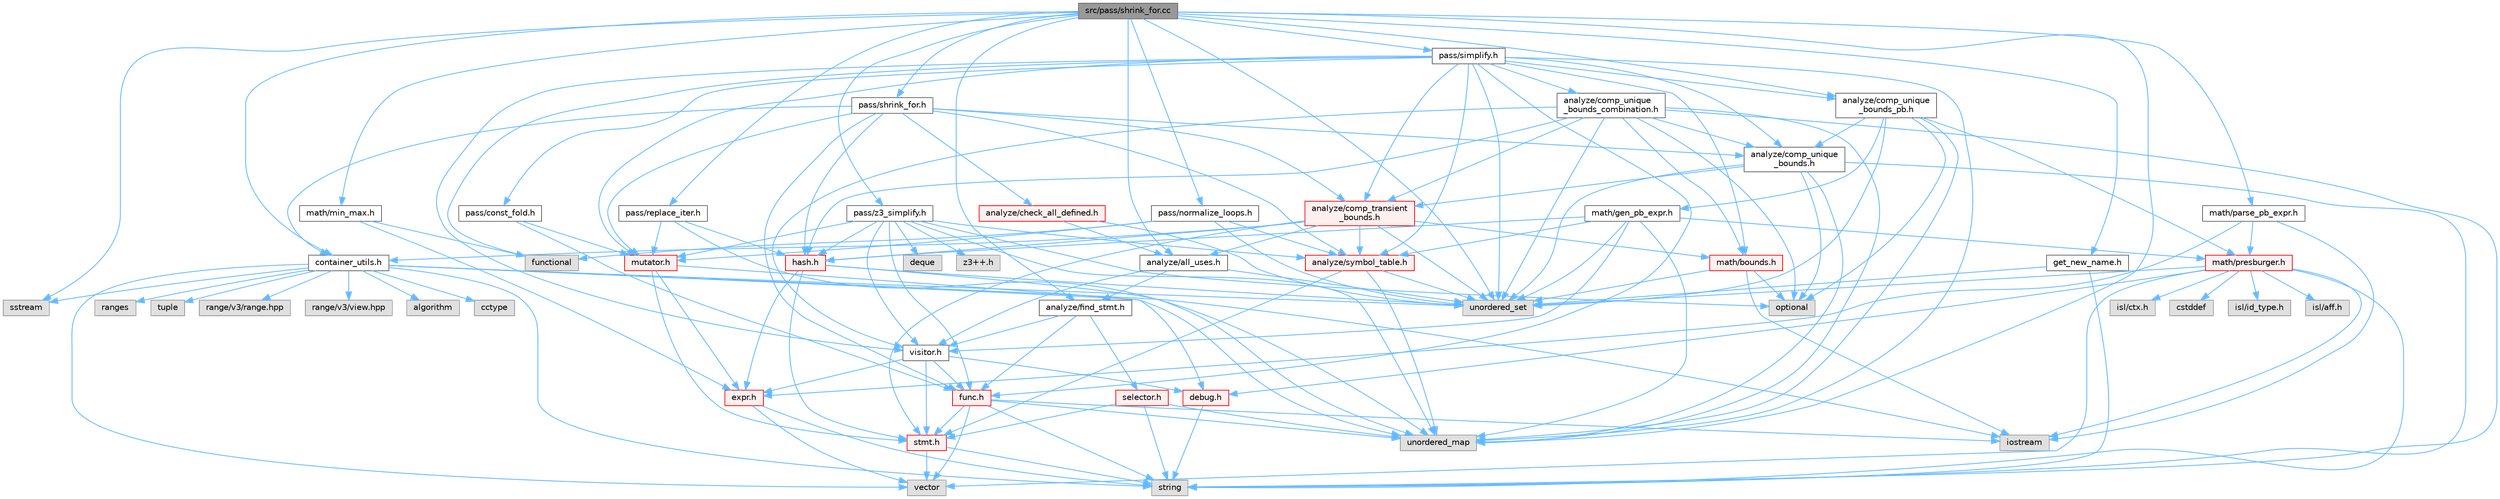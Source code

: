 digraph "src/pass/shrink_for.cc"
{
 // LATEX_PDF_SIZE
  bgcolor="transparent";
  edge [fontname=Helvetica,fontsize=10,labelfontname=Helvetica,labelfontsize=10];
  node [fontname=Helvetica,fontsize=10,shape=box,height=0.2,width=0.4];
  Node1 [label="src/pass/shrink_for.cc",height=0.2,width=0.4,color="gray40", fillcolor="grey60", style="filled", fontcolor="black",tooltip=" "];
  Node1 -> Node2 [color="steelblue1",style="solid"];
  Node2 [label="sstream",height=0.2,width=0.4,color="grey60", fillcolor="#E0E0E0", style="filled",tooltip=" "];
  Node1 -> Node3 [color="steelblue1",style="solid"];
  Node3 [label="unordered_map",height=0.2,width=0.4,color="grey60", fillcolor="#E0E0E0", style="filled",tooltip=" "];
  Node1 -> Node4 [color="steelblue1",style="solid"];
  Node4 [label="unordered_set",height=0.2,width=0.4,color="grey60", fillcolor="#E0E0E0", style="filled",tooltip=" "];
  Node1 -> Node5 [color="steelblue1",style="solid"];
  Node5 [label="analyze/all_uses.h",height=0.2,width=0.4,color="grey40", fillcolor="white", style="filled",URL="$all__uses_8h.html",tooltip=" "];
  Node5 -> Node4 [color="steelblue1",style="solid"];
  Node5 -> Node6 [color="steelblue1",style="solid"];
  Node6 [label="analyze/find_stmt.h",height=0.2,width=0.4,color="grey40", fillcolor="white", style="filled",URL="$find__stmt_8h.html",tooltip=" "];
  Node6 -> Node7 [color="steelblue1",style="solid"];
  Node7 [label="func.h",height=0.2,width=0.4,color="red", fillcolor="#FFF0F0", style="filled",URL="$func_8h.html",tooltip=" "];
  Node7 -> Node8 [color="steelblue1",style="solid"];
  Node8 [label="iostream",height=0.2,width=0.4,color="grey60", fillcolor="#E0E0E0", style="filled",tooltip=" "];
  Node7 -> Node9 [color="steelblue1",style="solid"];
  Node9 [label="string",height=0.2,width=0.4,color="grey60", fillcolor="#E0E0E0", style="filled",tooltip=" "];
  Node7 -> Node3 [color="steelblue1",style="solid"];
  Node7 -> Node11 [color="steelblue1",style="solid"];
  Node11 [label="vector",height=0.2,width=0.4,color="grey60", fillcolor="#E0E0E0", style="filled",tooltip=" "];
  Node7 -> Node49 [color="steelblue1",style="solid"];
  Node49 [label="stmt.h",height=0.2,width=0.4,color="red", fillcolor="#FFF0F0", style="filled",URL="$stmt_8h.html",tooltip=" "];
  Node49 -> Node9 [color="steelblue1",style="solid"];
  Node49 -> Node11 [color="steelblue1",style="solid"];
  Node6 -> Node55 [color="steelblue1",style="solid"];
  Node55 [label="selector.h",height=0.2,width=0.4,color="red", fillcolor="#FFF0F0", style="filled",URL="$selector_8h.html",tooltip=" "];
  Node55 -> Node9 [color="steelblue1",style="solid"];
  Node55 -> Node3 [color="steelblue1",style="solid"];
  Node55 -> Node49 [color="steelblue1",style="solid"];
  Node6 -> Node56 [color="steelblue1",style="solid"];
  Node56 [label="visitor.h",height=0.2,width=0.4,color="grey40", fillcolor="white", style="filled",URL="$visitor_8h.html",tooltip=" "];
  Node56 -> Node57 [color="steelblue1",style="solid"];
  Node57 [label="debug.h",height=0.2,width=0.4,color="red", fillcolor="#FFF0F0", style="filled",URL="$debug_8h.html",tooltip=" "];
  Node57 -> Node9 [color="steelblue1",style="solid"];
  Node56 -> Node42 [color="steelblue1",style="solid"];
  Node42 [label="expr.h",height=0.2,width=0.4,color="red", fillcolor="#FFF0F0", style="filled",URL="$expr_8h.html",tooltip=" "];
  Node42 -> Node9 [color="steelblue1",style="solid"];
  Node42 -> Node11 [color="steelblue1",style="solid"];
  Node56 -> Node7 [color="steelblue1",style="solid"];
  Node56 -> Node49 [color="steelblue1",style="solid"];
  Node5 -> Node56 [color="steelblue1",style="solid"];
  Node1 -> Node61 [color="steelblue1",style="solid"];
  Node61 [label="analyze/comp_unique\l_bounds_pb.h",height=0.2,width=0.4,color="grey40", fillcolor="white", style="filled",URL="$comp__unique__bounds__pb_8h.html",tooltip=" "];
  Node61 -> Node15 [color="steelblue1",style="solid"];
  Node15 [label="optional",height=0.2,width=0.4,color="grey60", fillcolor="#E0E0E0", style="filled",tooltip=" "];
  Node61 -> Node3 [color="steelblue1",style="solid"];
  Node61 -> Node4 [color="steelblue1",style="solid"];
  Node61 -> Node62 [color="steelblue1",style="solid"];
  Node62 [label="analyze/comp_unique\l_bounds.h",height=0.2,width=0.4,color="grey40", fillcolor="white", style="filled",URL="$comp__unique__bounds_8h.html",tooltip=" "];
  Node62 -> Node15 [color="steelblue1",style="solid"];
  Node62 -> Node9 [color="steelblue1",style="solid"];
  Node62 -> Node3 [color="steelblue1",style="solid"];
  Node62 -> Node4 [color="steelblue1",style="solid"];
  Node62 -> Node63 [color="steelblue1",style="solid"];
  Node63 [label="analyze/comp_transient\l_bounds.h",height=0.2,width=0.4,color="red", fillcolor="#FFF0F0", style="filled",URL="$comp__transient__bounds_8h.html",tooltip=" "];
  Node63 -> Node4 [color="steelblue1",style="solid"];
  Node63 -> Node5 [color="steelblue1",style="solid"];
  Node63 -> Node68 [color="steelblue1",style="solid"];
  Node68 [label="analyze/symbol_table.h",height=0.2,width=0.4,color="red", fillcolor="#FFF0F0", style="filled",URL="$symbol__table_8h.html",tooltip=" "];
  Node68 -> Node3 [color="steelblue1",style="solid"];
  Node68 -> Node4 [color="steelblue1",style="solid"];
  Node68 -> Node49 [color="steelblue1",style="solid"];
  Node63 -> Node33 [color="steelblue1",style="solid"];
  Node33 [label="container_utils.h",height=0.2,width=0.4,color="grey40", fillcolor="white", style="filled",URL="$container__utils_8h.html",tooltip=" "];
  Node33 -> Node34 [color="steelblue1",style="solid"];
  Node34 [label="algorithm",height=0.2,width=0.4,color="grey60", fillcolor="#E0E0E0", style="filled",tooltip=" "];
  Node33 -> Node35 [color="steelblue1",style="solid"];
  Node35 [label="cctype",height=0.2,width=0.4,color="grey60", fillcolor="#E0E0E0", style="filled",tooltip=" "];
  Node33 -> Node8 [color="steelblue1",style="solid"];
  Node33 -> Node36 [color="steelblue1",style="solid"];
  Node36 [label="ranges",height=0.2,width=0.4,color="grey60", fillcolor="#E0E0E0", style="filled",tooltip=" "];
  Node33 -> Node2 [color="steelblue1",style="solid"];
  Node33 -> Node9 [color="steelblue1",style="solid"];
  Node33 -> Node37 [color="steelblue1",style="solid"];
  Node37 [label="tuple",height=0.2,width=0.4,color="grey60", fillcolor="#E0E0E0", style="filled",tooltip=" "];
  Node33 -> Node3 [color="steelblue1",style="solid"];
  Node33 -> Node4 [color="steelblue1",style="solid"];
  Node33 -> Node11 [color="steelblue1",style="solid"];
  Node33 -> Node38 [color="steelblue1",style="solid"];
  Node38 [label="range/v3/range.hpp",height=0.2,width=0.4,color="grey60", fillcolor="#E0E0E0", style="filled",tooltip=" "];
  Node33 -> Node39 [color="steelblue1",style="solid"];
  Node39 [label="range/v3/view.hpp",height=0.2,width=0.4,color="grey60", fillcolor="#E0E0E0", style="filled",tooltip=" "];
  Node63 -> Node65 [color="steelblue1",style="solid"];
  Node65 [label="hash.h",height=0.2,width=0.4,color="red", fillcolor="#FFF0F0", style="filled",URL="$hash_8h.html",tooltip=" "];
  Node65 -> Node3 [color="steelblue1",style="solid"];
  Node65 -> Node4 [color="steelblue1",style="solid"];
  Node65 -> Node42 [color="steelblue1",style="solid"];
  Node65 -> Node49 [color="steelblue1",style="solid"];
  Node63 -> Node70 [color="steelblue1",style="solid"];
  Node70 [label="math/bounds.h",height=0.2,width=0.4,color="red", fillcolor="#FFF0F0", style="filled",URL="$bounds_8h.html",tooltip=" "];
  Node70 -> Node8 [color="steelblue1",style="solid"];
  Node70 -> Node15 [color="steelblue1",style="solid"];
  Node70 -> Node4 [color="steelblue1",style="solid"];
  Node63 -> Node49 [color="steelblue1",style="solid"];
  Node61 -> Node73 [color="steelblue1",style="solid"];
  Node73 [label="math/gen_pb_expr.h",height=0.2,width=0.4,color="grey40", fillcolor="white", style="filled",URL="$gen__pb__expr_8h.html",tooltip=" "];
  Node73 -> Node3 [color="steelblue1",style="solid"];
  Node73 -> Node4 [color="steelblue1",style="solid"];
  Node73 -> Node68 [color="steelblue1",style="solid"];
  Node73 -> Node65 [color="steelblue1",style="solid"];
  Node73 -> Node74 [color="steelblue1",style="solid"];
  Node74 [label="math/presburger.h",height=0.2,width=0.4,color="red", fillcolor="#FFF0F0", style="filled",URL="$presburger_8h.html",tooltip=" "];
  Node74 -> Node75 [color="steelblue1",style="solid"];
  Node75 [label="cstddef",height=0.2,width=0.4,color="grey60", fillcolor="#E0E0E0", style="filled",tooltip=" "];
  Node74 -> Node8 [color="steelblue1",style="solid"];
  Node74 -> Node76 [color="steelblue1",style="solid"];
  Node76 [label="isl/id_type.h",height=0.2,width=0.4,color="grey60", fillcolor="#E0E0E0", style="filled",tooltip=" "];
  Node74 -> Node9 [color="steelblue1",style="solid"];
  Node74 -> Node4 [color="steelblue1",style="solid"];
  Node74 -> Node11 [color="steelblue1",style="solid"];
  Node74 -> Node77 [color="steelblue1",style="solid"];
  Node77 [label="isl/aff.h",height=0.2,width=0.4,color="grey60", fillcolor="#E0E0E0", style="filled",tooltip=" "];
  Node74 -> Node78 [color="steelblue1",style="solid"];
  Node78 [label="isl/ctx.h",height=0.2,width=0.4,color="grey60", fillcolor="#E0E0E0", style="filled",tooltip=" "];
  Node74 -> Node57 [color="steelblue1",style="solid"];
  Node73 -> Node56 [color="steelblue1",style="solid"];
  Node61 -> Node74 [color="steelblue1",style="solid"];
  Node1 -> Node6 [color="steelblue1",style="solid"];
  Node1 -> Node33 [color="steelblue1",style="solid"];
  Node1 -> Node91 [color="steelblue1",style="solid"];
  Node91 [label="get_new_name.h",height=0.2,width=0.4,color="grey40", fillcolor="white", style="filled",URL="$get__new__name_8h.html",tooltip=" "];
  Node91 -> Node9 [color="steelblue1",style="solid"];
  Node91 -> Node4 [color="steelblue1",style="solid"];
  Node1 -> Node92 [color="steelblue1",style="solid"];
  Node92 [label="math/min_max.h",height=0.2,width=0.4,color="grey40", fillcolor="white", style="filled",URL="$min__max_8h.html",tooltip=" "];
  Node92 -> Node14 [color="steelblue1",style="solid"];
  Node14 [label="functional",height=0.2,width=0.4,color="grey60", fillcolor="#E0E0E0", style="filled",tooltip=" "];
  Node92 -> Node42 [color="steelblue1",style="solid"];
  Node1 -> Node93 [color="steelblue1",style="solid"];
  Node93 [label="math/parse_pb_expr.h",height=0.2,width=0.4,color="grey40", fillcolor="white", style="filled",URL="$parse__pb__expr_8h.html",tooltip=" "];
  Node93 -> Node8 [color="steelblue1",style="solid"];
  Node93 -> Node42 [color="steelblue1",style="solid"];
  Node93 -> Node74 [color="steelblue1",style="solid"];
  Node1 -> Node94 [color="steelblue1",style="solid"];
  Node94 [label="pass/normalize_loops.h",height=0.2,width=0.4,color="grey40", fillcolor="white", style="filled",URL="$normalize__loops_8h.html",tooltip=" "];
  Node94 -> Node14 [color="steelblue1",style="solid"];
  Node94 -> Node4 [color="steelblue1",style="solid"];
  Node94 -> Node68 [color="steelblue1",style="solid"];
  Node94 -> Node95 [color="steelblue1",style="solid"];
  Node95 [label="mutator.h",height=0.2,width=0.4,color="red", fillcolor="#FFF0F0", style="filled",URL="$mutator_8h.html",tooltip=" "];
  Node95 -> Node57 [color="steelblue1",style="solid"];
  Node95 -> Node42 [color="steelblue1",style="solid"];
  Node95 -> Node49 [color="steelblue1",style="solid"];
  Node1 -> Node96 [color="steelblue1",style="solid"];
  Node96 [label="pass/replace_iter.h",height=0.2,width=0.4,color="grey40", fillcolor="white", style="filled",URL="$replace__iter_8h.html",tooltip=" "];
  Node96 -> Node3 [color="steelblue1",style="solid"];
  Node96 -> Node65 [color="steelblue1",style="solid"];
  Node96 -> Node95 [color="steelblue1",style="solid"];
  Node1 -> Node97 [color="steelblue1",style="solid"];
  Node97 [label="pass/shrink_for.h",height=0.2,width=0.4,color="grey40", fillcolor="white", style="filled",URL="$shrink__for_8h.html",tooltip=" "];
  Node97 -> Node98 [color="steelblue1",style="solid"];
  Node98 [label="analyze/check_all_defined.h",height=0.2,width=0.4,color="red", fillcolor="#FFF0F0", style="filled",URL="$check__all__defined_8h.html",tooltip=" "];
  Node98 -> Node4 [color="steelblue1",style="solid"];
  Node98 -> Node5 [color="steelblue1",style="solid"];
  Node97 -> Node63 [color="steelblue1",style="solid"];
  Node97 -> Node62 [color="steelblue1",style="solid"];
  Node97 -> Node68 [color="steelblue1",style="solid"];
  Node97 -> Node33 [color="steelblue1",style="solid"];
  Node97 -> Node7 [color="steelblue1",style="solid"];
  Node97 -> Node65 [color="steelblue1",style="solid"];
  Node97 -> Node95 [color="steelblue1",style="solid"];
  Node1 -> Node99 [color="steelblue1",style="solid"];
  Node99 [label="pass/simplify.h",height=0.2,width=0.4,color="grey40", fillcolor="white", style="filled",URL="$simplify_8h.html",tooltip=" "];
  Node99 -> Node14 [color="steelblue1",style="solid"];
  Node99 -> Node3 [color="steelblue1",style="solid"];
  Node99 -> Node4 [color="steelblue1",style="solid"];
  Node99 -> Node63 [color="steelblue1",style="solid"];
  Node99 -> Node62 [color="steelblue1",style="solid"];
  Node99 -> Node100 [color="steelblue1",style="solid"];
  Node100 [label="analyze/comp_unique\l_bounds_combination.h",height=0.2,width=0.4,color="grey40", fillcolor="white", style="filled",URL="$comp__unique__bounds__combination_8h.html",tooltip=" "];
  Node100 -> Node15 [color="steelblue1",style="solid"];
  Node100 -> Node9 [color="steelblue1",style="solid"];
  Node100 -> Node3 [color="steelblue1",style="solid"];
  Node100 -> Node4 [color="steelblue1",style="solid"];
  Node100 -> Node63 [color="steelblue1",style="solid"];
  Node100 -> Node62 [color="steelblue1",style="solid"];
  Node100 -> Node65 [color="steelblue1",style="solid"];
  Node100 -> Node70 [color="steelblue1",style="solid"];
  Node100 -> Node56 [color="steelblue1",style="solid"];
  Node99 -> Node61 [color="steelblue1",style="solid"];
  Node99 -> Node68 [color="steelblue1",style="solid"];
  Node99 -> Node7 [color="steelblue1",style="solid"];
  Node99 -> Node70 [color="steelblue1",style="solid"];
  Node99 -> Node95 [color="steelblue1",style="solid"];
  Node99 -> Node101 [color="steelblue1",style="solid"];
  Node101 [label="pass/const_fold.h",height=0.2,width=0.4,color="grey40", fillcolor="white", style="filled",URL="$const__fold_8h.html",tooltip=" "];
  Node101 -> Node7 [color="steelblue1",style="solid"];
  Node101 -> Node95 [color="steelblue1",style="solid"];
  Node99 -> Node56 [color="steelblue1",style="solid"];
  Node1 -> Node102 [color="steelblue1",style="solid"];
  Node102 [label="pass/z3_simplify.h",height=0.2,width=0.4,color="grey40", fillcolor="white", style="filled",URL="$z3__simplify_8h.html",tooltip=" "];
  Node102 -> Node103 [color="steelblue1",style="solid"];
  Node103 [label="deque",height=0.2,width=0.4,color="grey60", fillcolor="#E0E0E0", style="filled",tooltip=" "];
  Node102 -> Node15 [color="steelblue1",style="solid"];
  Node102 -> Node3 [color="steelblue1",style="solid"];
  Node102 -> Node104 [color="steelblue1",style="solid"];
  Node104 [label="z3++.h",height=0.2,width=0.4,color="grey60", fillcolor="#E0E0E0", style="filled",tooltip=" "];
  Node102 -> Node68 [color="steelblue1",style="solid"];
  Node102 -> Node7 [color="steelblue1",style="solid"];
  Node102 -> Node65 [color="steelblue1",style="solid"];
  Node102 -> Node95 [color="steelblue1",style="solid"];
  Node102 -> Node56 [color="steelblue1",style="solid"];
}
